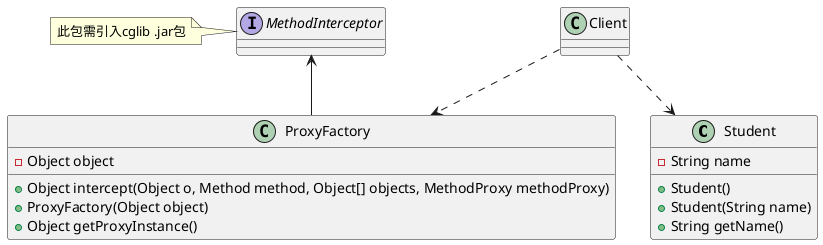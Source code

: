 @startuml

class Student{
    - String name
    + Student()
    + Student(String name)
    + String getName()
}


Interface MethodInterceptor
note left:此包需引入cglib .jar包
class ProxyFactory{
    -Object object
    +Object intercept(Object o, Method method, Object[] objects, MethodProxy methodProxy)
    +ProxyFactory(Object object)
    + Object getProxyInstance()
}
MethodInterceptor <-- ProxyFactory
class Client
Client ..> ProxyFactory
Client ..>Student
@enduml